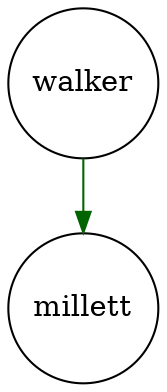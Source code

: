 digraph fullagr_walker_millett { 
 K=0.6 
 "walker" -> { "millett" } [color="darkgreen", arrowhead="normal", penwidth=1, href="#340"]; 
 "walker" [shape="circle", fixedsize="true", height=1, width=1, style="filled", fillcolor="white", href="#walker"]; 
 "millett" [shape="circle", fixedsize="true", height=1, width=1, style="filled", fillcolor="white", href="#millett"]; 

}